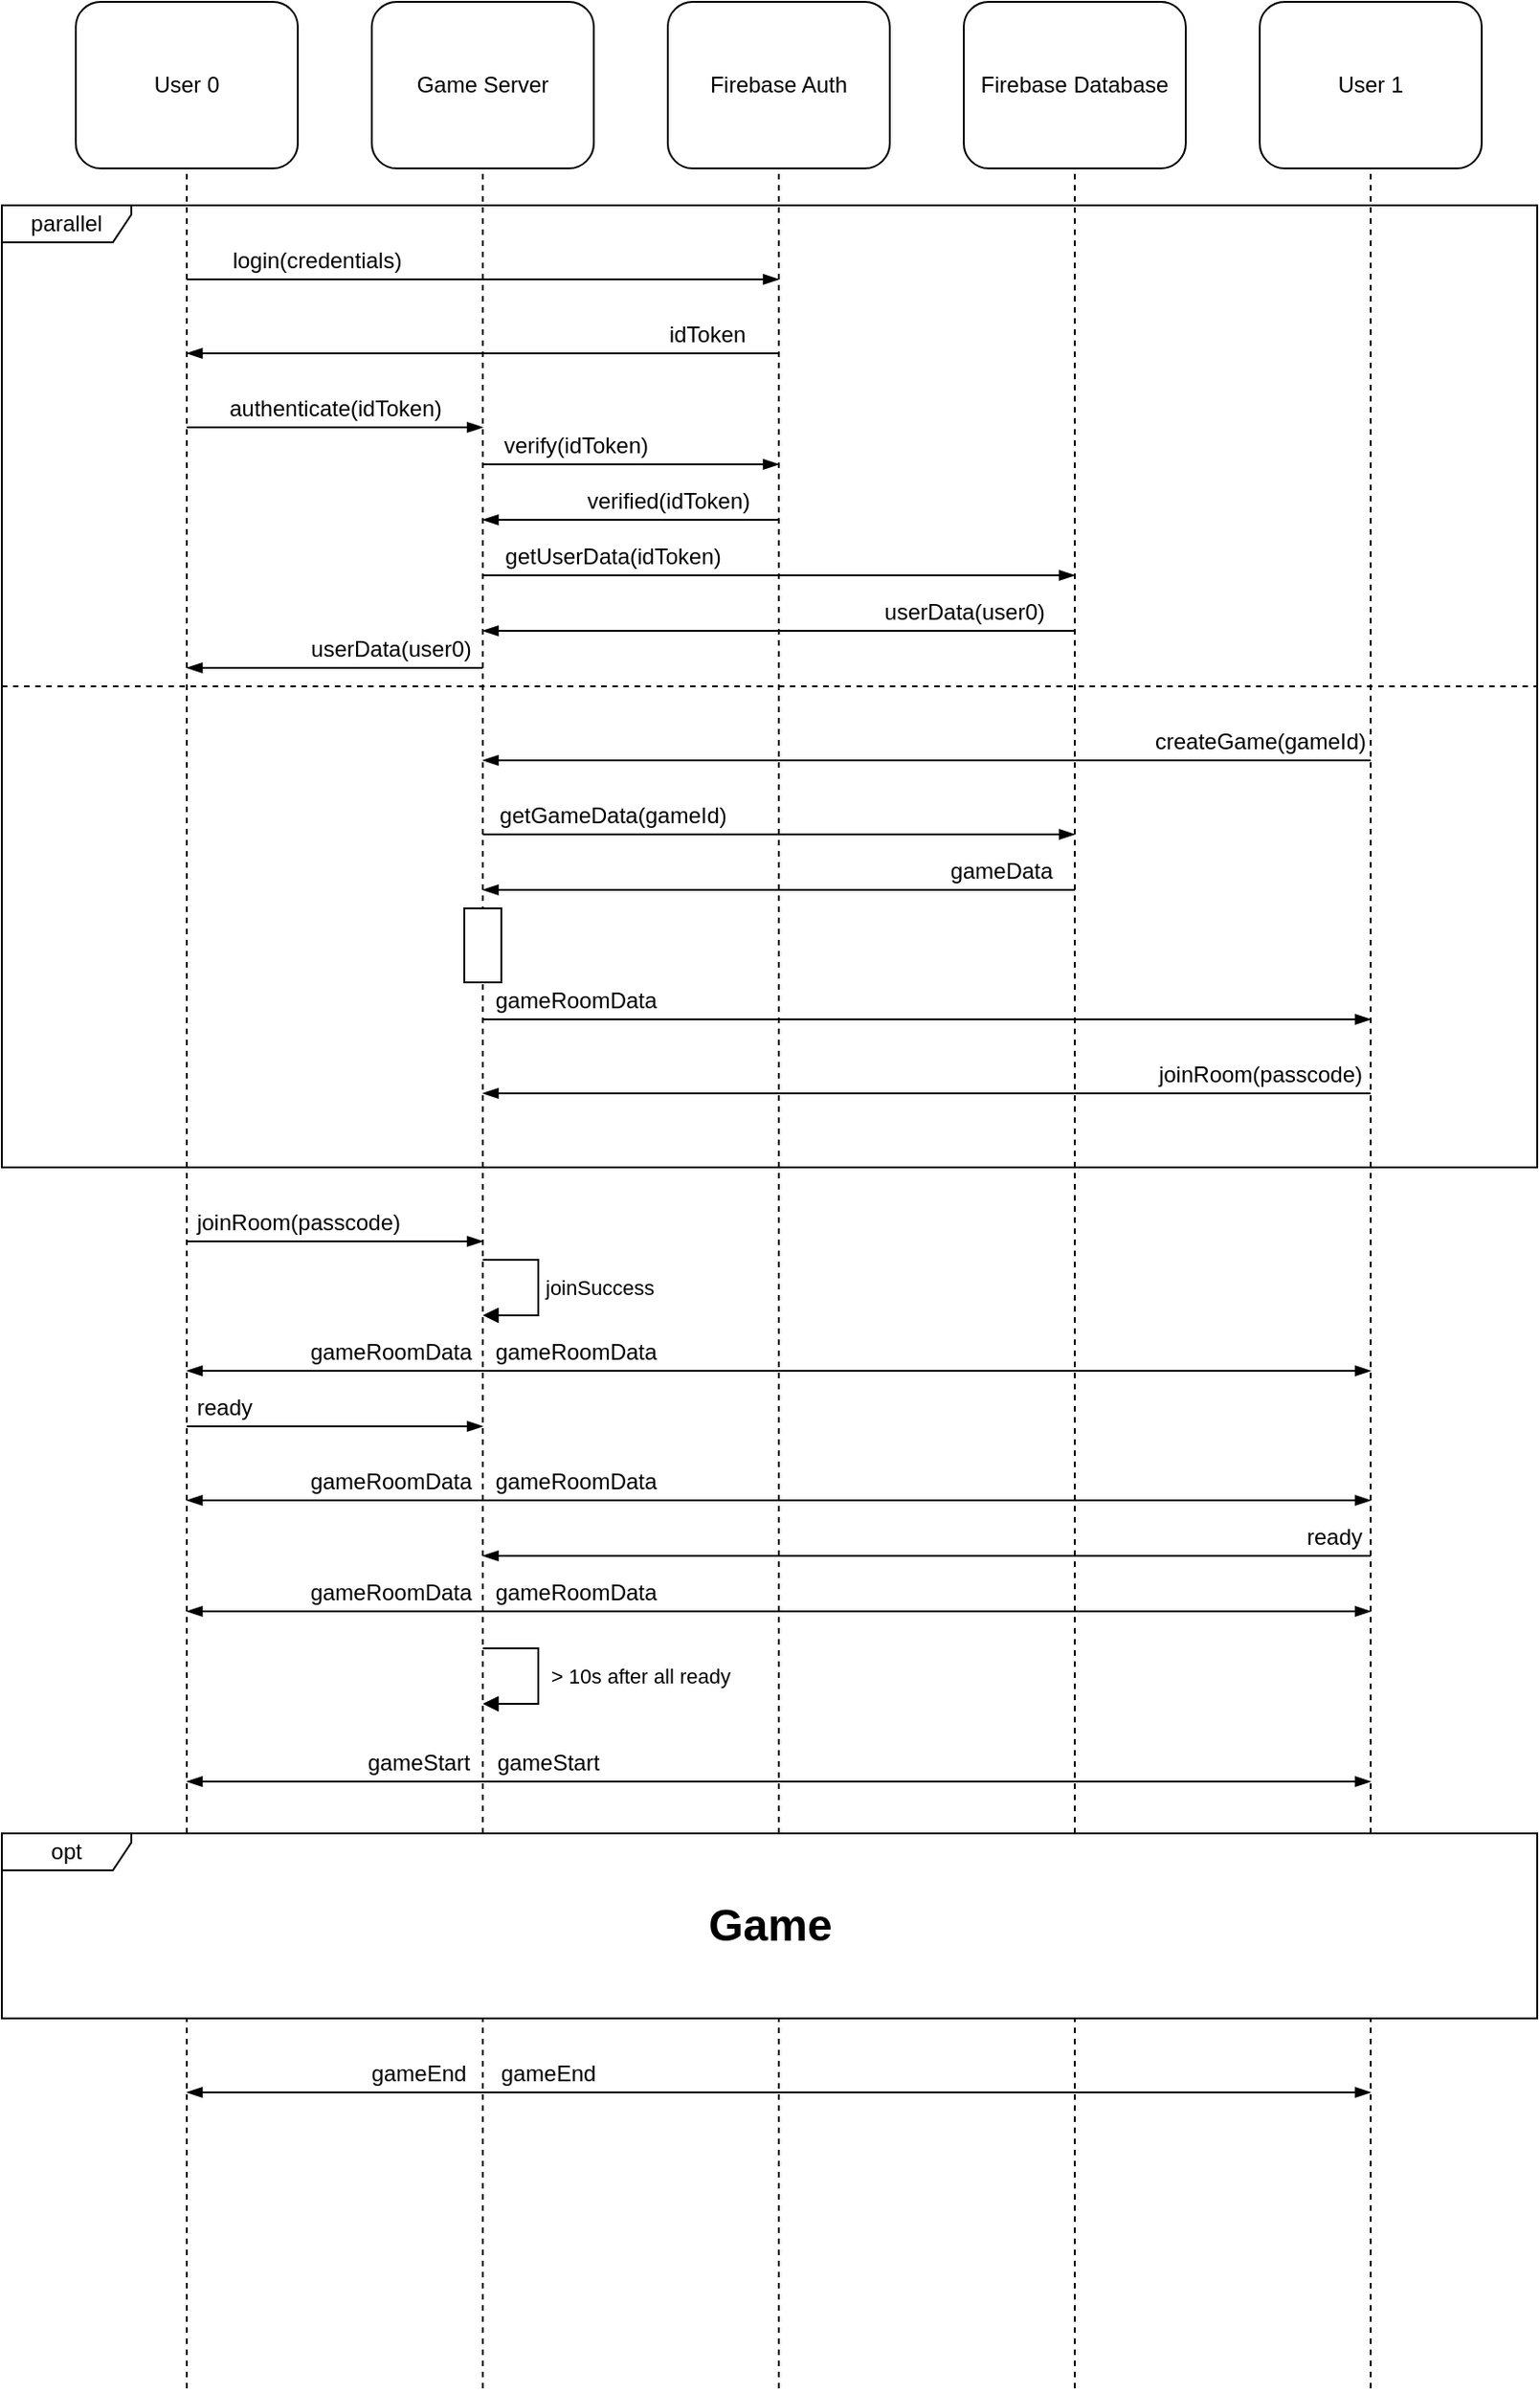 <mxfile version="12.7.9" type="device"><diagram name="Page-1" id="13e1069c-82ec-6db2-03f1-153e76fe0fe0"><mxGraphModel dx="1760" dy="1529" grid="1" gridSize="10" guides="1" tooltips="1" connect="1" arrows="1" fold="1" page="1" pageScale="1" pageWidth="850" pageHeight="1100" background="#ffffff" math="0" shadow="0"><root><mxCell id="0"/><mxCell id="QPcyDzwd3G2fUuK0t1PY-70" value="Frames" style="" parent="0"/><mxCell id="QPcyDzwd3G2fUuK0t1PY-71" value="" style="group;fillColor=#ffffff;" vertex="1" connectable="0" parent="QPcyDzwd3G2fUuK0t1PY-70"><mxGeometry x="190" y="130" width="830" height="520" as="geometry"/></mxCell><mxCell id="QPcyDzwd3G2fUuK0t1PY-72" value="parallel" style="shape=umlFrame;whiteSpace=wrap;html=1;width=70;height=20;" vertex="1" parent="QPcyDzwd3G2fUuK0t1PY-71"><mxGeometry width="830.0" height="520" as="geometry"/></mxCell><mxCell id="QPcyDzwd3G2fUuK0t1PY-73" value="" style="line;strokeWidth=1;html=1;dashed=1;" vertex="1" parent="QPcyDzwd3G2fUuK0t1PY-71"><mxGeometry y="247" width="830.0" height="26" as="geometry"/></mxCell><mxCell id="QPcyDzwd3G2fUuK0t1PY-144" value="" style="endArrow=blockThin;html=1;endFill=1;" edge="1" parent="QPcyDzwd3G2fUuK0t1PY-70"><mxGeometry width="50" height="50" relative="1" as="geometry"><mxPoint x="450" y="982.0" as="sourcePoint"/><mxPoint x="290" y="982.0" as="targetPoint"/></mxGeometry></mxCell><mxCell id="QPcyDzwd3G2fUuK0t1PY-145" value="gameStart" style="text;html=1;align=center;verticalAlign=middle;resizable=0;points=[];labelBackgroundColor=#ffffff;" vertex="1" connectable="0" parent="QPcyDzwd3G2fUuK0t1PY-144"><mxGeometry x="-0.11" relative="1" as="geometry"><mxPoint x="35.83" y="-10" as="offset"/></mxGeometry></mxCell><mxCell id="QPcyDzwd3G2fUuK0t1PY-146" value="" style="endArrow=blockThin;html=1;endFill=1;" edge="1" parent="QPcyDzwd3G2fUuK0t1PY-70"><mxGeometry width="50" height="50" relative="1" as="geometry"><mxPoint x="450" y="982.0" as="sourcePoint"/><mxPoint x="930" y="982.0" as="targetPoint"/></mxGeometry></mxCell><mxCell id="QPcyDzwd3G2fUuK0t1PY-147" value="gameStart" style="text;html=1;align=center;verticalAlign=middle;resizable=0;points=[];labelBackgroundColor=#ffffff;" vertex="1" connectable="0" parent="QPcyDzwd3G2fUuK0t1PY-146"><mxGeometry x="-0.11" relative="1" as="geometry"><mxPoint x="-178.33" y="-10" as="offset"/></mxGeometry></mxCell><mxCell id="1" style="locked=1;" parent="0"/><mxCell id="QPcyDzwd3G2fUuK0t1PY-37" value="" style="group" vertex="1" connectable="0" parent="1"><mxGeometry x="230" y="20" width="760" height="1290" as="geometry"/></mxCell><mxCell id="QPcyDzwd3G2fUuK0t1PY-14" value="" style="group" vertex="1" connectable="0" parent="QPcyDzwd3G2fUuK0t1PY-37"><mxGeometry x="480" width="120" height="1290" as="geometry"/></mxCell><mxCell id="QPcyDzwd3G2fUuK0t1PY-12" value="Firebase Database" style="rounded=1;whiteSpace=wrap;html=1;" vertex="1" parent="QPcyDzwd3G2fUuK0t1PY-14"><mxGeometry width="120" height="90" as="geometry"/></mxCell><mxCell id="QPcyDzwd3G2fUuK0t1PY-13" value="" style="endArrow=none;dashed=1;html=1;entryX=0.5;entryY=1;entryDx=0;entryDy=0;" edge="1" parent="QPcyDzwd3G2fUuK0t1PY-14" target="QPcyDzwd3G2fUuK0t1PY-12"><mxGeometry width="50" height="50" relative="1" as="geometry"><mxPoint x="60" y="1290" as="sourcePoint"/><mxPoint x="65" y="180" as="targetPoint"/></mxGeometry></mxCell><mxCell id="QPcyDzwd3G2fUuK0t1PY-15" value="" style="group" vertex="1" connectable="0" parent="QPcyDzwd3G2fUuK0t1PY-37"><mxGeometry x="320" width="120" height="1290" as="geometry"/></mxCell><mxCell id="QPcyDzwd3G2fUuK0t1PY-10" value="Firebase Auth" style="rounded=1;whiteSpace=wrap;html=1;" vertex="1" parent="QPcyDzwd3G2fUuK0t1PY-15"><mxGeometry width="120" height="90" as="geometry"/></mxCell><mxCell id="QPcyDzwd3G2fUuK0t1PY-11" value="" style="endArrow=none;dashed=1;html=1;entryX=0.5;entryY=1;entryDx=0;entryDy=0;" edge="1" parent="QPcyDzwd3G2fUuK0t1PY-15" target="QPcyDzwd3G2fUuK0t1PY-10"><mxGeometry width="50" height="50" relative="1" as="geometry"><mxPoint x="60" y="1290" as="sourcePoint"/><mxPoint x="65" y="180" as="targetPoint"/></mxGeometry></mxCell><mxCell id="QPcyDzwd3G2fUuK0t1PY-16" value="" style="group" vertex="1" connectable="0" parent="QPcyDzwd3G2fUuK0t1PY-37"><mxGeometry x="160" width="120" height="1290" as="geometry"/></mxCell><mxCell id="QPcyDzwd3G2fUuK0t1PY-8" value="Game Server" style="rounded=1;whiteSpace=wrap;html=1;" vertex="1" parent="QPcyDzwd3G2fUuK0t1PY-16"><mxGeometry width="120" height="90" as="geometry"/></mxCell><mxCell id="QPcyDzwd3G2fUuK0t1PY-9" value="" style="endArrow=none;dashed=1;html=1;entryX=0.5;entryY=1;entryDx=0;entryDy=0;" edge="1" parent="QPcyDzwd3G2fUuK0t1PY-16" target="QPcyDzwd3G2fUuK0t1PY-8"><mxGeometry width="50" height="50" relative="1" as="geometry"><mxPoint x="60" y="1290" as="sourcePoint"/><mxPoint x="65" y="180" as="targetPoint"/></mxGeometry></mxCell><mxCell id="QPcyDzwd3G2fUuK0t1PY-17" value="" style="group" vertex="1" connectable="0" parent="QPcyDzwd3G2fUuK0t1PY-37"><mxGeometry width="120" height="1290" as="geometry"/></mxCell><mxCell id="QPcyDzwd3G2fUuK0t1PY-1" value="User 0" style="rounded=1;whiteSpace=wrap;html=1;" vertex="1" parent="QPcyDzwd3G2fUuK0t1PY-17"><mxGeometry width="120" height="90" as="geometry"/></mxCell><mxCell id="QPcyDzwd3G2fUuK0t1PY-7" value="" style="endArrow=none;dashed=1;html=1;entryX=0.5;entryY=1;entryDx=0;entryDy=0;" edge="1" parent="QPcyDzwd3G2fUuK0t1PY-17" target="QPcyDzwd3G2fUuK0t1PY-1"><mxGeometry width="50" height="50" relative="1" as="geometry"><mxPoint x="60" y="1290" as="sourcePoint"/><mxPoint x="65" y="180" as="targetPoint"/></mxGeometry></mxCell><mxCell id="QPcyDzwd3G2fUuK0t1PY-18" value="" style="group" vertex="1" connectable="0" parent="QPcyDzwd3G2fUuK0t1PY-37"><mxGeometry x="640" width="120" height="1290" as="geometry"/></mxCell><mxCell id="QPcyDzwd3G2fUuK0t1PY-19" value="User 1" style="rounded=1;whiteSpace=wrap;html=1;" vertex="1" parent="QPcyDzwd3G2fUuK0t1PY-18"><mxGeometry width="120" height="90" as="geometry"/></mxCell><mxCell id="QPcyDzwd3G2fUuK0t1PY-20" value="" style="endArrow=none;dashed=1;html=1;entryX=0.5;entryY=1;entryDx=0;entryDy=0;" edge="1" parent="QPcyDzwd3G2fUuK0t1PY-18" target="QPcyDzwd3G2fUuK0t1PY-19"><mxGeometry width="50" height="50" relative="1" as="geometry"><mxPoint x="60" y="1290" as="sourcePoint"/><mxPoint x="65" y="180" as="targetPoint"/></mxGeometry></mxCell><mxCell id="QPcyDzwd3G2fUuK0t1PY-38" value="Elements" style="" parent="0"/><mxCell id="QPcyDzwd3G2fUuK0t1PY-87" value="" style="endArrow=blockThin;html=1;endFill=1;" edge="1" parent="QPcyDzwd3G2fUuK0t1PY-38"><mxGeometry width="50" height="50" relative="1" as="geometry"><mxPoint x="290" y="250" as="sourcePoint"/><mxPoint x="450" y="250" as="targetPoint"/></mxGeometry></mxCell><mxCell id="QPcyDzwd3G2fUuK0t1PY-88" value="authenticate(idToken)" style="text;html=1;align=center;verticalAlign=middle;resizable=0;points=[];labelBackgroundColor=#ffffff;" vertex="1" connectable="0" parent="QPcyDzwd3G2fUuK0t1PY-87"><mxGeometry x="-0.11" relative="1" as="geometry"><mxPoint x="9.17" y="-10" as="offset"/></mxGeometry></mxCell><mxCell id="QPcyDzwd3G2fUuK0t1PY-89" value="" style="endArrow=blockThin;html=1;endFill=1;" edge="1" parent="QPcyDzwd3G2fUuK0t1PY-38"><mxGeometry width="50" height="50" relative="1" as="geometry"><mxPoint x="290" y="170" as="sourcePoint"/><mxPoint x="610" y="170" as="targetPoint"/></mxGeometry></mxCell><mxCell id="QPcyDzwd3G2fUuK0t1PY-90" value="login(credentials)" style="text;html=1;align=center;verticalAlign=middle;resizable=0;points=[];labelBackgroundColor=#ffffff;" vertex="1" connectable="0" parent="QPcyDzwd3G2fUuK0t1PY-89"><mxGeometry x="0.108" y="-1" relative="1" as="geometry"><mxPoint x="-107.5" y="-11" as="offset"/></mxGeometry></mxCell><mxCell id="QPcyDzwd3G2fUuK0t1PY-91" value="" style="html=1;" vertex="1" parent="QPcyDzwd3G2fUuK0t1PY-38"><mxGeometry x="440" y="510" width="20" height="40" as="geometry"/></mxCell><mxCell id="QPcyDzwd3G2fUuK0t1PY-92" value="" style="endArrow=blockThin;html=1;endFill=1;" edge="1" parent="QPcyDzwd3G2fUuK0t1PY-38"><mxGeometry width="50" height="50" relative="1" as="geometry"><mxPoint x="610" y="210" as="sourcePoint"/><mxPoint x="290" y="210" as="targetPoint"/></mxGeometry></mxCell><mxCell id="QPcyDzwd3G2fUuK0t1PY-93" value="idToken" style="text;html=1;align=center;verticalAlign=middle;resizable=0;points=[];labelBackgroundColor=#ffffff;" vertex="1" connectable="0" parent="QPcyDzwd3G2fUuK0t1PY-92"><mxGeometry x="-0.559" y="1" relative="1" as="geometry"><mxPoint x="30.83" y="-11" as="offset"/></mxGeometry></mxCell><mxCell id="QPcyDzwd3G2fUuK0t1PY-94" value="" style="endArrow=blockThin;html=1;endFill=1;" edge="1" parent="QPcyDzwd3G2fUuK0t1PY-38"><mxGeometry width="50" height="50" relative="1" as="geometry"><mxPoint x="450" y="270" as="sourcePoint"/><mxPoint x="610" y="270" as="targetPoint"/></mxGeometry></mxCell><mxCell id="QPcyDzwd3G2fUuK0t1PY-95" value="verify(idToken)" style="text;html=1;align=center;verticalAlign=middle;resizable=0;points=[];labelBackgroundColor=#ffffff;" vertex="1" connectable="0" parent="QPcyDzwd3G2fUuK0t1PY-94"><mxGeometry x="-0.11" relative="1" as="geometry"><mxPoint x="-20.83" y="-10" as="offset"/></mxGeometry></mxCell><mxCell id="QPcyDzwd3G2fUuK0t1PY-96" value="" style="endArrow=blockThin;html=1;endFill=1;" edge="1" parent="QPcyDzwd3G2fUuK0t1PY-38"><mxGeometry width="50" height="50" relative="1" as="geometry"><mxPoint x="610" y="300" as="sourcePoint"/><mxPoint x="450" y="300" as="targetPoint"/></mxGeometry></mxCell><mxCell id="QPcyDzwd3G2fUuK0t1PY-97" value="verified(idToken)" style="text;html=1;align=center;verticalAlign=middle;resizable=0;points=[];labelBackgroundColor=#ffffff;" vertex="1" connectable="0" parent="QPcyDzwd3G2fUuK0t1PY-96"><mxGeometry x="-0.11" relative="1" as="geometry"><mxPoint x="10.83" y="-10" as="offset"/></mxGeometry></mxCell><mxCell id="QPcyDzwd3G2fUuK0t1PY-102" value="" style="endArrow=blockThin;html=1;endFill=1;" edge="1" parent="QPcyDzwd3G2fUuK0t1PY-38"><mxGeometry width="50" height="50" relative="1" as="geometry"><mxPoint x="930" y="430" as="sourcePoint"/><mxPoint x="450" y="430" as="targetPoint"/></mxGeometry></mxCell><mxCell id="QPcyDzwd3G2fUuK0t1PY-103" value="createGame(gameId)" style="text;html=1;align=center;verticalAlign=middle;resizable=0;points=[];labelBackgroundColor=#ffffff;" vertex="1" connectable="0" parent="QPcyDzwd3G2fUuK0t1PY-102"><mxGeometry x="0.108" y="-1" relative="1" as="geometry"><mxPoint x="205.83" y="-9" as="offset"/></mxGeometry></mxCell><mxCell id="QPcyDzwd3G2fUuK0t1PY-106" value="" style="endArrow=blockThin;html=1;endFill=1;" edge="1" parent="QPcyDzwd3G2fUuK0t1PY-38"><mxGeometry width="50" height="50" relative="1" as="geometry"><mxPoint x="450" y="330" as="sourcePoint"/><mxPoint x="770" y="330" as="targetPoint"/></mxGeometry></mxCell><mxCell id="QPcyDzwd3G2fUuK0t1PY-107" value="getUserData(idToken)" style="text;html=1;align=center;verticalAlign=middle;resizable=0;points=[];labelBackgroundColor=#ffffff;" vertex="1" connectable="0" parent="QPcyDzwd3G2fUuK0t1PY-106"><mxGeometry x="-0.11" relative="1" as="geometry"><mxPoint x="-72.5" y="-10" as="offset"/></mxGeometry></mxCell><mxCell id="QPcyDzwd3G2fUuK0t1PY-108" value="" style="endArrow=blockThin;html=1;endFill=1;" edge="1" parent="QPcyDzwd3G2fUuK0t1PY-38"><mxGeometry width="50" height="50" relative="1" as="geometry"><mxPoint x="770" y="360" as="sourcePoint"/><mxPoint x="450" y="360" as="targetPoint"/></mxGeometry></mxCell><mxCell id="QPcyDzwd3G2fUuK0t1PY-109" value="userData(user0)" style="text;html=1;align=center;verticalAlign=middle;resizable=0;points=[];labelBackgroundColor=#ffffff;" vertex="1" connectable="0" parent="QPcyDzwd3G2fUuK0t1PY-108"><mxGeometry x="-0.11" relative="1" as="geometry"><mxPoint x="82.5" y="-10" as="offset"/></mxGeometry></mxCell><mxCell id="QPcyDzwd3G2fUuK0t1PY-110" value="" style="endArrow=blockThin;html=1;endFill=1;" edge="1" parent="QPcyDzwd3G2fUuK0t1PY-38"><mxGeometry width="50" height="50" relative="1" as="geometry"><mxPoint x="450" y="380" as="sourcePoint"/><mxPoint x="290" y="380" as="targetPoint"/></mxGeometry></mxCell><mxCell id="QPcyDzwd3G2fUuK0t1PY-111" value="userData(user0)" style="text;html=1;align=center;verticalAlign=middle;resizable=0;points=[];labelBackgroundColor=#ffffff;" vertex="1" connectable="0" parent="QPcyDzwd3G2fUuK0t1PY-110"><mxGeometry x="-0.11" relative="1" as="geometry"><mxPoint x="20.83" y="-10" as="offset"/></mxGeometry></mxCell><mxCell id="QPcyDzwd3G2fUuK0t1PY-112" value="" style="endArrow=blockThin;html=1;endFill=1;" edge="1" parent="QPcyDzwd3G2fUuK0t1PY-38"><mxGeometry width="50" height="50" relative="1" as="geometry"><mxPoint x="450" y="470" as="sourcePoint"/><mxPoint x="770" y="470" as="targetPoint"/></mxGeometry></mxCell><mxCell id="QPcyDzwd3G2fUuK0t1PY-113" value="getGameData(gameId)" style="text;html=1;align=center;verticalAlign=middle;resizable=0;points=[];labelBackgroundColor=#ffffff;" vertex="1" connectable="0" parent="QPcyDzwd3G2fUuK0t1PY-112"><mxGeometry x="-0.11" relative="1" as="geometry"><mxPoint x="-72.5" y="-10" as="offset"/></mxGeometry></mxCell><mxCell id="QPcyDzwd3G2fUuK0t1PY-114" value="" style="endArrow=blockThin;html=1;endFill=1;" edge="1" parent="QPcyDzwd3G2fUuK0t1PY-38"><mxGeometry width="50" height="50" relative="1" as="geometry"><mxPoint x="770" y="500" as="sourcePoint"/><mxPoint x="450" y="500" as="targetPoint"/></mxGeometry></mxCell><mxCell id="QPcyDzwd3G2fUuK0t1PY-115" value="gameData" style="text;html=1;align=center;verticalAlign=middle;resizable=0;points=[];labelBackgroundColor=#ffffff;" vertex="1" connectable="0" parent="QPcyDzwd3G2fUuK0t1PY-114"><mxGeometry x="-0.11" relative="1" as="geometry"><mxPoint x="102.5" y="-10" as="offset"/></mxGeometry></mxCell><mxCell id="QPcyDzwd3G2fUuK0t1PY-116" value="" style="endArrow=blockThin;html=1;endFill=1;" edge="1" parent="QPcyDzwd3G2fUuK0t1PY-38"><mxGeometry width="50" height="50" relative="1" as="geometry"><mxPoint x="450" y="570" as="sourcePoint"/><mxPoint x="930" y="570" as="targetPoint"/></mxGeometry></mxCell><mxCell id="QPcyDzwd3G2fUuK0t1PY-117" value="gameRoomData" style="text;html=1;align=center;verticalAlign=middle;resizable=0;points=[];labelBackgroundColor=#ffffff;" vertex="1" connectable="0" parent="QPcyDzwd3G2fUuK0t1PY-116"><mxGeometry x="-0.11" relative="1" as="geometry"><mxPoint x="-163.33" y="-10" as="offset"/></mxGeometry></mxCell><mxCell id="QPcyDzwd3G2fUuK0t1PY-118" value="" style="endArrow=blockThin;html=1;endFill=1;" edge="1" parent="QPcyDzwd3G2fUuK0t1PY-38"><mxGeometry width="50" height="50" relative="1" as="geometry"><mxPoint x="930" y="610" as="sourcePoint"/><mxPoint x="450" y="610" as="targetPoint"/></mxGeometry></mxCell><mxCell id="QPcyDzwd3G2fUuK0t1PY-119" value="joinRoom(passcode)" style="text;html=1;align=center;verticalAlign=middle;resizable=0;points=[];labelBackgroundColor=#ffffff;" vertex="1" connectable="0" parent="QPcyDzwd3G2fUuK0t1PY-118"><mxGeometry x="0.108" y="-1" relative="1" as="geometry"><mxPoint x="205.83" y="-9" as="offset"/></mxGeometry></mxCell><mxCell id="QPcyDzwd3G2fUuK0t1PY-120" value="" style="endArrow=blockThin;html=1;endFill=1;" edge="1" parent="QPcyDzwd3G2fUuK0t1PY-38"><mxGeometry width="50" height="50" relative="1" as="geometry"><mxPoint x="290" y="690" as="sourcePoint"/><mxPoint x="450" y="690" as="targetPoint"/></mxGeometry></mxCell><mxCell id="QPcyDzwd3G2fUuK0t1PY-121" value="joinRoom(passcode)" style="text;html=1;align=center;verticalAlign=middle;resizable=0;points=[];labelBackgroundColor=#ffffff;" vertex="1" connectable="0" parent="QPcyDzwd3G2fUuK0t1PY-120"><mxGeometry x="-0.11" relative="1" as="geometry"><mxPoint x="-10.83" y="-10" as="offset"/></mxGeometry></mxCell><mxCell id="QPcyDzwd3G2fUuK0t1PY-123" value="" style="endArrow=blockThin;html=1;endFill=1;" edge="1" parent="QPcyDzwd3G2fUuK0t1PY-38"><mxGeometry width="50" height="50" relative="1" as="geometry"><mxPoint x="450" y="760" as="sourcePoint"/><mxPoint x="290" y="760" as="targetPoint"/></mxGeometry></mxCell><mxCell id="QPcyDzwd3G2fUuK0t1PY-124" value="gameRoomData" style="text;html=1;align=center;verticalAlign=middle;resizable=0;points=[];labelBackgroundColor=#ffffff;" vertex="1" connectable="0" parent="QPcyDzwd3G2fUuK0t1PY-123"><mxGeometry x="-0.11" relative="1" as="geometry"><mxPoint x="20.83" y="-10" as="offset"/></mxGeometry></mxCell><mxCell id="QPcyDzwd3G2fUuK0t1PY-125" value="" style="endArrow=blockThin;html=1;endFill=1;" edge="1" parent="QPcyDzwd3G2fUuK0t1PY-38"><mxGeometry width="50" height="50" relative="1" as="geometry"><mxPoint x="450" y="760" as="sourcePoint"/><mxPoint x="930" y="760" as="targetPoint"/></mxGeometry></mxCell><mxCell id="QPcyDzwd3G2fUuK0t1PY-126" value="gameRoomData" style="text;html=1;align=center;verticalAlign=middle;resizable=0;points=[];labelBackgroundColor=#ffffff;" vertex="1" connectable="0" parent="QPcyDzwd3G2fUuK0t1PY-125"><mxGeometry x="-0.11" relative="1" as="geometry"><mxPoint x="-163.33" y="-10" as="offset"/></mxGeometry></mxCell><mxCell id="QPcyDzwd3G2fUuK0t1PY-127" value="joinSuccess" style="edgeStyle=orthogonalEdgeStyle;html=1;align=left;spacingLeft=2;endArrow=block;rounded=0;entryX=1;entryY=0;" edge="1" parent="QPcyDzwd3G2fUuK0t1PY-38"><mxGeometry relative="1" as="geometry"><mxPoint x="450" y="700" as="sourcePoint"/><Array as="points"><mxPoint x="450" y="700"/><mxPoint x="480" y="700"/><mxPoint x="480" y="730"/></Array><mxPoint x="450" y="730" as="targetPoint"/></mxGeometry></mxCell><mxCell id="QPcyDzwd3G2fUuK0t1PY-128" value="" style="endArrow=blockThin;html=1;endFill=1;" edge="1" parent="QPcyDzwd3G2fUuK0t1PY-38"><mxGeometry width="50" height="50" relative="1" as="geometry"><mxPoint x="290" y="790" as="sourcePoint"/><mxPoint x="450" y="790" as="targetPoint"/></mxGeometry></mxCell><mxCell id="QPcyDzwd3G2fUuK0t1PY-129" value="ready" style="text;html=1;align=center;verticalAlign=middle;resizable=0;points=[];labelBackgroundColor=#ffffff;" vertex="1" connectable="0" parent="QPcyDzwd3G2fUuK0t1PY-128"><mxGeometry x="-0.11" relative="1" as="geometry"><mxPoint x="-50.83" y="-10" as="offset"/></mxGeometry></mxCell><mxCell id="QPcyDzwd3G2fUuK0t1PY-130" value="" style="endArrow=blockThin;html=1;endFill=1;" edge="1" parent="QPcyDzwd3G2fUuK0t1PY-38"><mxGeometry width="50" height="50" relative="1" as="geometry"><mxPoint x="450" y="830.0" as="sourcePoint"/><mxPoint x="290" y="830.0" as="targetPoint"/></mxGeometry></mxCell><mxCell id="QPcyDzwd3G2fUuK0t1PY-131" value="gameRoomData" style="text;html=1;align=center;verticalAlign=middle;resizable=0;points=[];labelBackgroundColor=#ffffff;" vertex="1" connectable="0" parent="QPcyDzwd3G2fUuK0t1PY-130"><mxGeometry x="-0.11" relative="1" as="geometry"><mxPoint x="20.83" y="-10" as="offset"/></mxGeometry></mxCell><mxCell id="QPcyDzwd3G2fUuK0t1PY-132" value="" style="endArrow=blockThin;html=1;endFill=1;" edge="1" parent="QPcyDzwd3G2fUuK0t1PY-38"><mxGeometry width="50" height="50" relative="1" as="geometry"><mxPoint x="450" y="830.0" as="sourcePoint"/><mxPoint x="930" y="830.0" as="targetPoint"/></mxGeometry></mxCell><mxCell id="QPcyDzwd3G2fUuK0t1PY-133" value="gameRoomData" style="text;html=1;align=center;verticalAlign=middle;resizable=0;points=[];labelBackgroundColor=#ffffff;" vertex="1" connectable="0" parent="QPcyDzwd3G2fUuK0t1PY-132"><mxGeometry x="-0.11" relative="1" as="geometry"><mxPoint x="-163.33" y="-10" as="offset"/></mxGeometry></mxCell><mxCell id="QPcyDzwd3G2fUuK0t1PY-134" value="" style="endArrow=blockThin;html=1;endFill=1;" edge="1" parent="QPcyDzwd3G2fUuK0t1PY-38"><mxGeometry width="50" height="50" relative="1" as="geometry"><mxPoint x="450" y="890.0" as="sourcePoint"/><mxPoint x="290" y="890.0" as="targetPoint"/></mxGeometry></mxCell><mxCell id="QPcyDzwd3G2fUuK0t1PY-135" value="gameRoomData" style="text;html=1;align=center;verticalAlign=middle;resizable=0;points=[];labelBackgroundColor=#ffffff;" vertex="1" connectable="0" parent="QPcyDzwd3G2fUuK0t1PY-134"><mxGeometry x="-0.11" relative="1" as="geometry"><mxPoint x="20.83" y="-10" as="offset"/></mxGeometry></mxCell><mxCell id="QPcyDzwd3G2fUuK0t1PY-136" value="" style="endArrow=blockThin;html=1;endFill=1;" edge="1" parent="QPcyDzwd3G2fUuK0t1PY-38"><mxGeometry width="50" height="50" relative="1" as="geometry"><mxPoint x="450" y="890.0" as="sourcePoint"/><mxPoint x="930" y="890.0" as="targetPoint"/></mxGeometry></mxCell><mxCell id="QPcyDzwd3G2fUuK0t1PY-137" value="gameRoomData" style="text;html=1;align=center;verticalAlign=middle;resizable=0;points=[];labelBackgroundColor=#ffffff;" vertex="1" connectable="0" parent="QPcyDzwd3G2fUuK0t1PY-136"><mxGeometry x="-0.11" relative="1" as="geometry"><mxPoint x="-163.33" y="-10" as="offset"/></mxGeometry></mxCell><mxCell id="QPcyDzwd3G2fUuK0t1PY-138" value="" style="endArrow=blockThin;html=1;endFill=1;" edge="1" parent="QPcyDzwd3G2fUuK0t1PY-38"><mxGeometry width="50" height="50" relative="1" as="geometry"><mxPoint x="930" y="860" as="sourcePoint"/><mxPoint x="450" y="860.0" as="targetPoint"/></mxGeometry></mxCell><mxCell id="QPcyDzwd3G2fUuK0t1PY-139" value="ready" style="text;html=1;align=center;verticalAlign=middle;resizable=0;points=[];labelBackgroundColor=#ffffff;" vertex="1" connectable="0" parent="QPcyDzwd3G2fUuK0t1PY-138"><mxGeometry x="-0.11" relative="1" as="geometry"><mxPoint x="193.33" y="-10" as="offset"/></mxGeometry></mxCell><mxCell id="QPcyDzwd3G2fUuK0t1PY-140" value="&amp;nbsp;&amp;gt; 10s after all ready" style="edgeStyle=orthogonalEdgeStyle;html=1;align=left;spacingLeft=2;endArrow=block;rounded=0;entryX=1;entryY=0;" edge="1" parent="QPcyDzwd3G2fUuK0t1PY-38"><mxGeometry relative="1" as="geometry"><mxPoint x="450" y="910" as="sourcePoint"/><Array as="points"><mxPoint x="450" y="910"/><mxPoint x="480" y="910"/><mxPoint x="480" y="940"/></Array><mxPoint x="450" y="940.0" as="targetPoint"/></mxGeometry></mxCell><mxCell id="QPcyDzwd3G2fUuK0t1PY-148" value="opt" style="shape=umlFrame;whiteSpace=wrap;html=1;width=70;height=20;fillColor=#FFFFFF;strokeColor=#000000;swimlaneFillColor=#ffffff;" vertex="1" parent="QPcyDzwd3G2fUuK0t1PY-38"><mxGeometry x="190" y="1010" width="830" height="100" as="geometry"/></mxCell><mxCell id="QPcyDzwd3G2fUuK0t1PY-151" value="&lt;b&gt;&lt;font style=&quot;font-size: 24px&quot;&gt;Game&lt;/font&gt;&lt;/b&gt;" style="text;html=1;strokeColor=none;fillColor=none;align=center;verticalAlign=middle;whiteSpace=wrap;rounded=0;dashed=1;" vertex="1" parent="QPcyDzwd3G2fUuK0t1PY-38"><mxGeometry x="557.5" y="1040" width="95" height="40" as="geometry"/></mxCell><mxCell id="QPcyDzwd3G2fUuK0t1PY-152" value="" style="endArrow=blockThin;html=1;endFill=1;" edge="1" parent="QPcyDzwd3G2fUuK0t1PY-38"><mxGeometry width="50" height="50" relative="1" as="geometry"><mxPoint x="450" y="1150.0" as="sourcePoint"/><mxPoint x="290" y="1150.0" as="targetPoint"/></mxGeometry></mxCell><mxCell id="QPcyDzwd3G2fUuK0t1PY-153" value="gameEnd" style="text;html=1;align=center;verticalAlign=middle;resizable=0;points=[];labelBackgroundColor=#ffffff;" vertex="1" connectable="0" parent="QPcyDzwd3G2fUuK0t1PY-152"><mxGeometry x="-0.11" relative="1" as="geometry"><mxPoint x="35.83" y="-10" as="offset"/></mxGeometry></mxCell><mxCell id="QPcyDzwd3G2fUuK0t1PY-154" value="" style="endArrow=blockThin;html=1;endFill=1;" edge="1" parent="QPcyDzwd3G2fUuK0t1PY-38"><mxGeometry width="50" height="50" relative="1" as="geometry"><mxPoint x="450" y="1150.0" as="sourcePoint"/><mxPoint x="930" y="1150.0" as="targetPoint"/></mxGeometry></mxCell><mxCell id="QPcyDzwd3G2fUuK0t1PY-155" value="gameEnd" style="text;html=1;align=center;verticalAlign=middle;resizable=0;points=[];labelBackgroundColor=#ffffff;" vertex="1" connectable="0" parent="QPcyDzwd3G2fUuK0t1PY-154"><mxGeometry x="-0.11" relative="1" as="geometry"><mxPoint x="-178.33" y="-10" as="offset"/></mxGeometry></mxCell></root></mxGraphModel></diagram></mxfile>